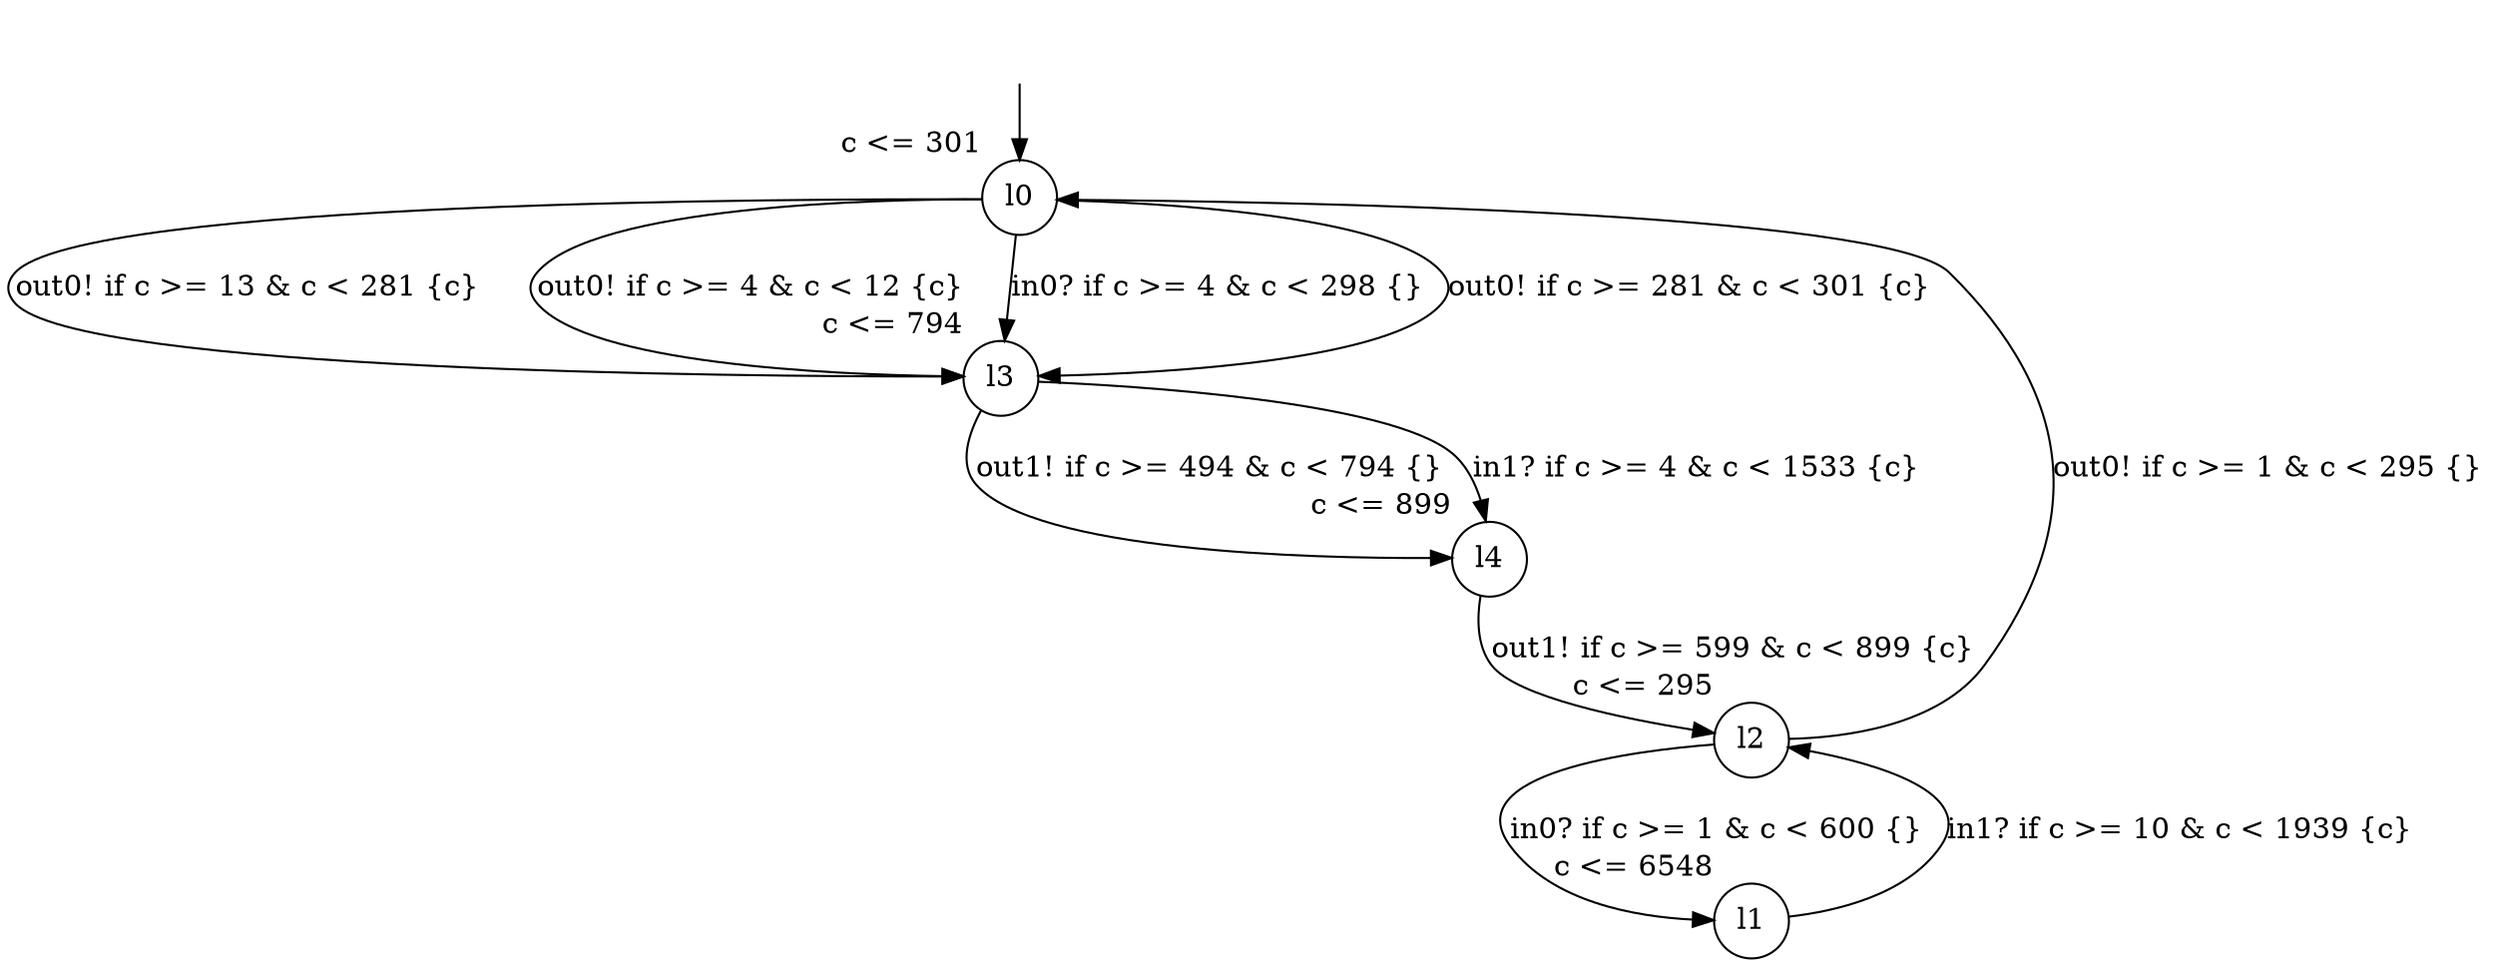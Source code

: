 digraph g {
__start0 [label="" shape="none"];
l0 [shape="circle" margin=0 label="l0", xlabel="c <= 301"];
l1 [shape="circle" margin=0 label="l1", xlabel="c <= 6548"];
l2 [shape="circle" margin=0 label="l2", xlabel="c <= 295"];
l3 [shape="circle" margin=0 label="l3", xlabel="c <= 794"];
l4 [shape="circle" margin=0 label="l4", xlabel="c <= 899"];
l0 -> l3 [label="out0! if c >= 13 & c < 281 {c} "];
l0 -> l3 [label="out0! if c >= 4 & c < 12 {c} "];
l0 -> l3 [label="in0? if c >= 4 & c < 298 {} "];
l0 -> l3 [label="out0! if c >= 281 & c < 301 {c} "];
l1 -> l2 [label="in1? if c >= 10 & c < 1939 {c} "];
l2 -> l1 [label="in0? if c >= 1 & c < 600 {} "];
l2 -> l0 [label="out0! if c >= 1 & c < 295 {} "];
l3 -> l4 [label="out1! if c >= 494 & c < 794 {} "];
l3 -> l4 [label="in1? if c >= 4 & c < 1533 {c} "];
l4 -> l2 [label="out1! if c >= 599 & c < 899 {c} "];
__start0 -> l0;
}
